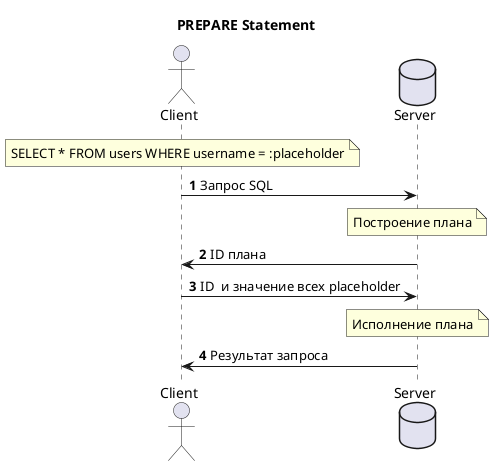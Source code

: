 @startuml
title PREPARE Statement
actor Client
database Server
autonumber

note over Client:  SELECT * FROM users WHERE username = :placeholder
Client->Server: Запрос SQL
note over Server: Построение плана
Server->Client: ID плана
Client->Server: ID  и значение всех placeholder
note over Server: Исполнение плана
Server->Client: Результат запроса
@enduml